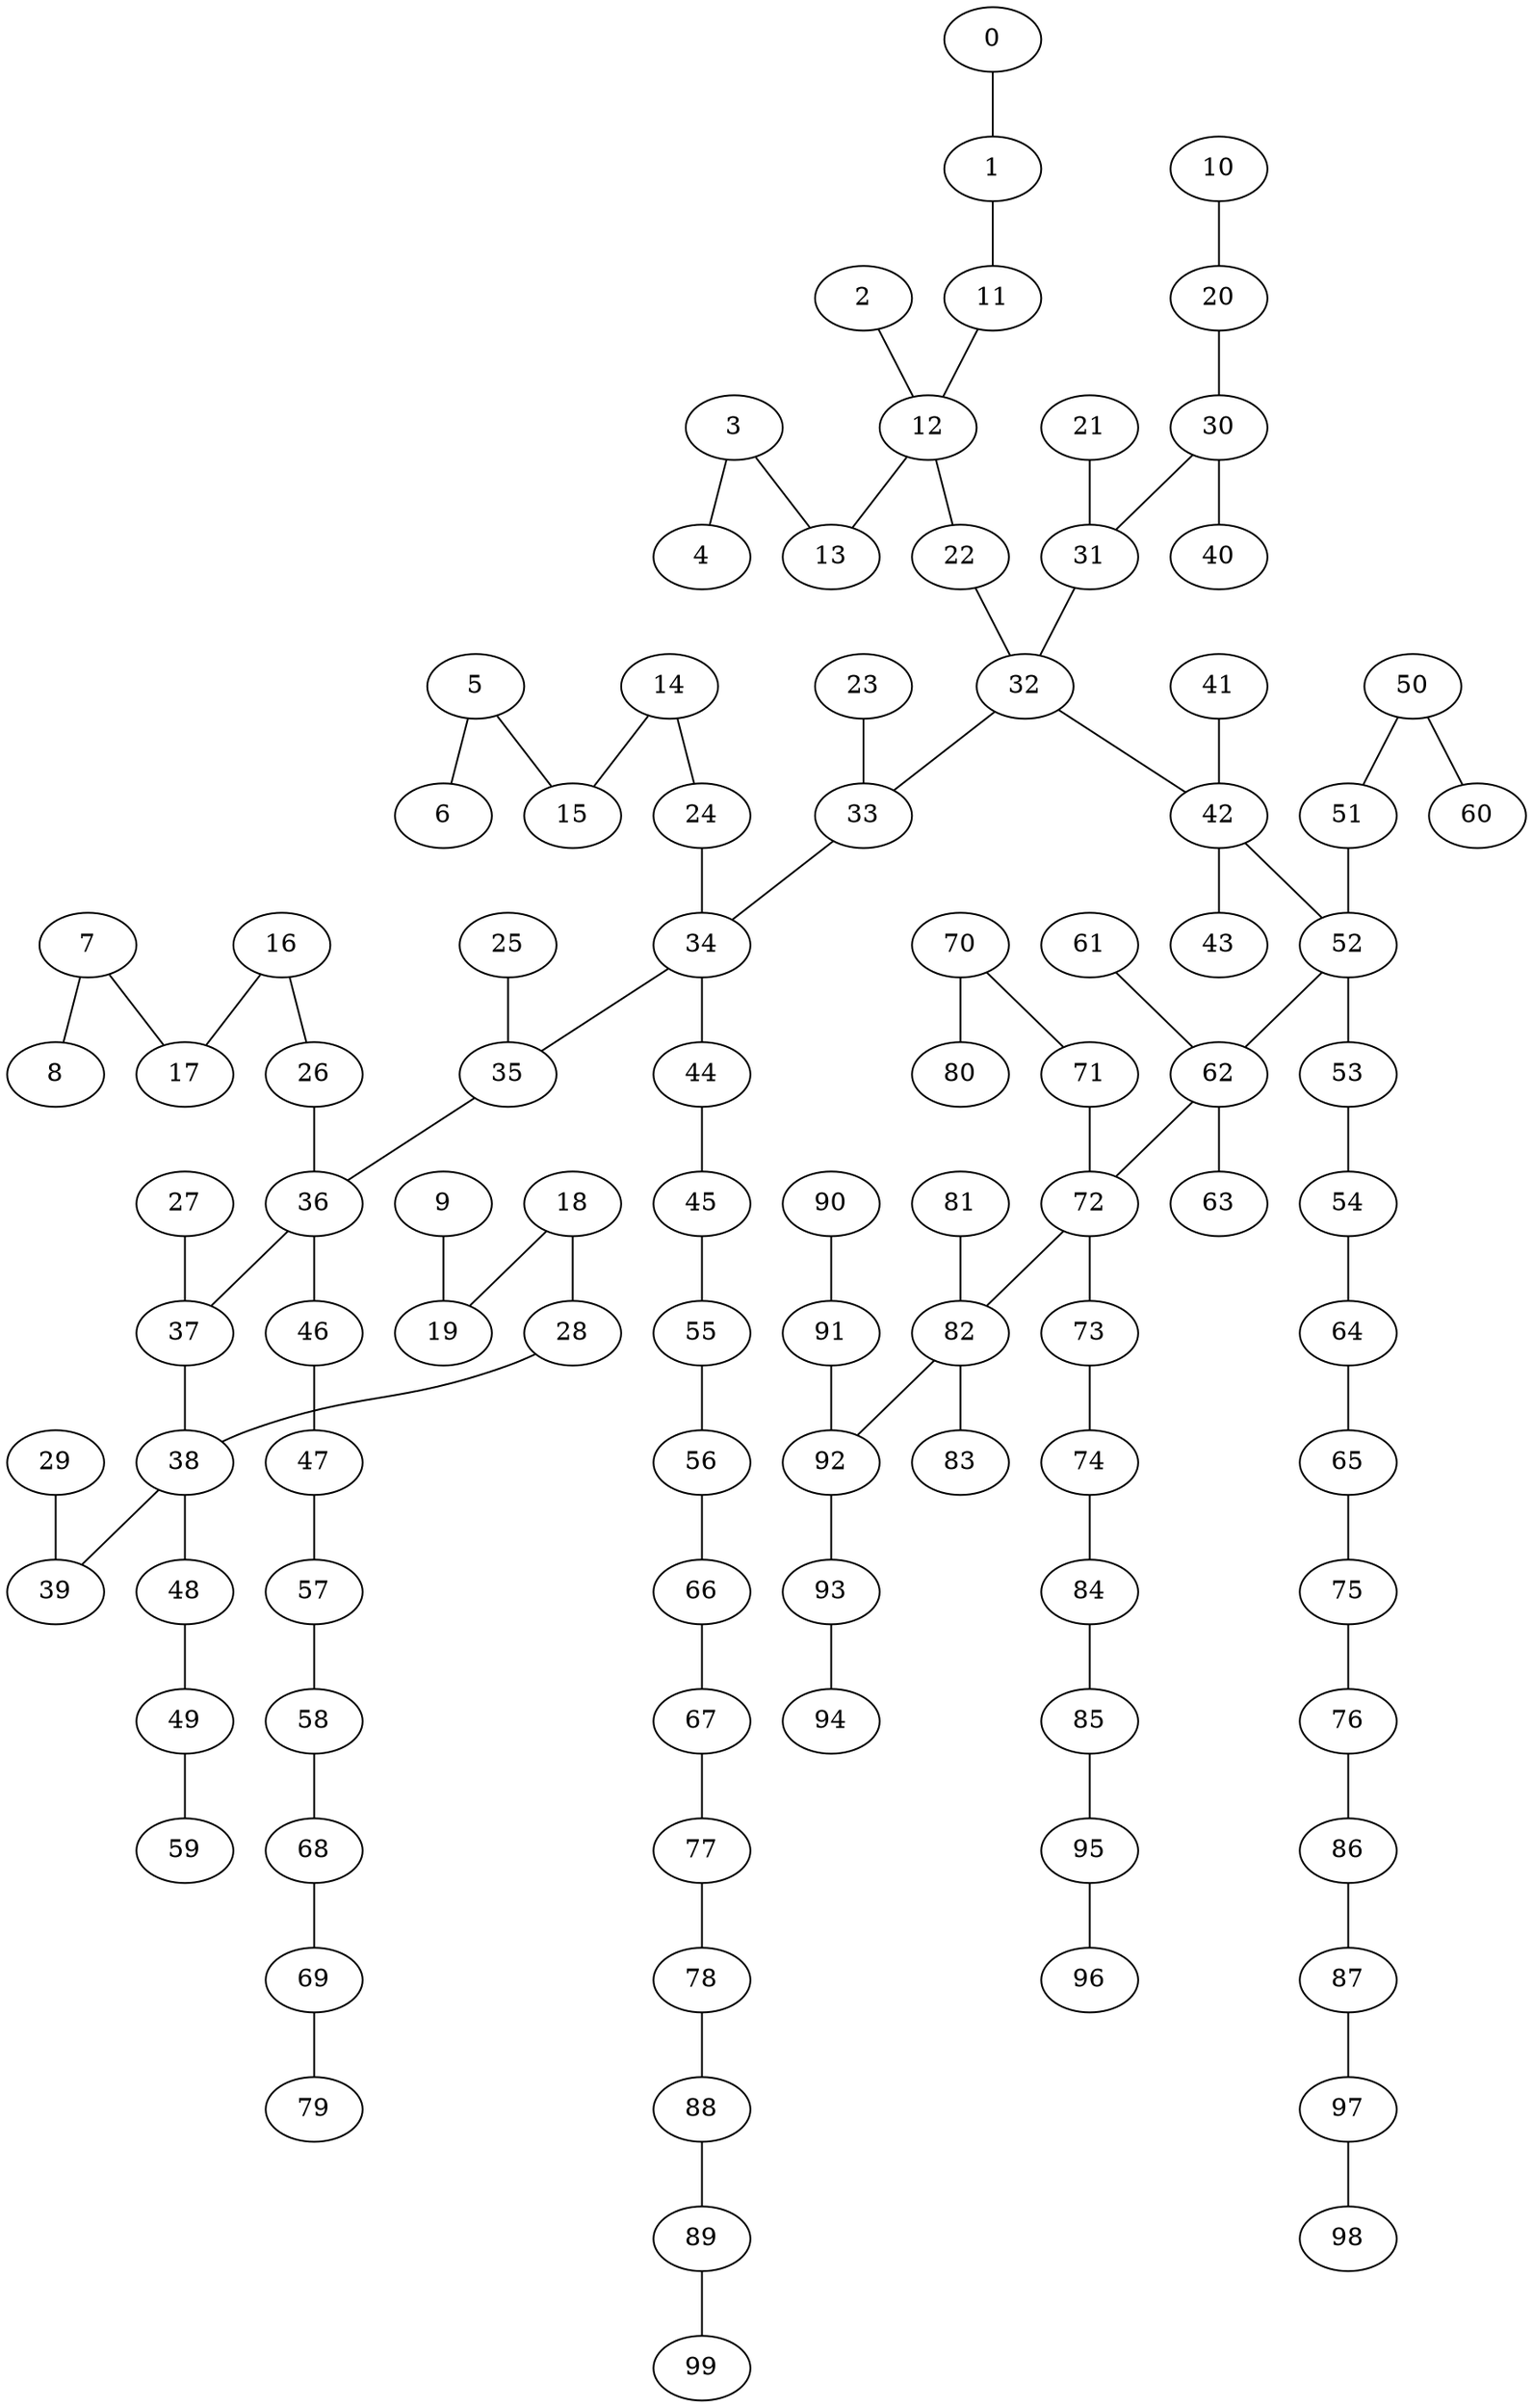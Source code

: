 graph Malla100_BFS {
32;
22;
31;
33;
42;
41;
43;
52;
23;
34;
21;
30;
12;
2;
11;
13;
20;
40;
24;
35;
44;
51;
53;
62;
61;
63;
72;
54;
50;
45;
25;
36;
14;
10;
3;
1;
0;
4;
15;
26;
37;
46;
55;
60;
64;
71;
73;
82;
81;
83;
92;
74;
70;
65;
56;
47;
27;
38;
16;
5;
6;
17;
28;
39;
48;
57;
66;
75;
80;
84;
91;
93;
94;
90;
85;
76;
67;
58;
49;
29;
18;
7;
8;
19;
59;
68;
77;
86;
95;
96;
87;
78;
69;
9;
79;
88;
97;
98;
89;
99;
22 -- 32;
31 -- 32;
32 -- 33;
32 -- 42;
41 -- 42;
42 -- 43;
42 -- 52;
23 -- 33;
33 -- 34;
21 -- 31;
30 -- 31;
12 -- 22;
2 -- 12;
11 -- 12;
12 -- 13;
20 -- 30;
30 -- 40;
24 -- 34;
34 -- 35;
34 -- 44;
51 -- 52;
52 -- 53;
52 -- 62;
61 -- 62;
62 -- 63;
62 -- 72;
53 -- 54;
50 -- 51;
44 -- 45;
25 -- 35;
35 -- 36;
14 -- 24;
10 -- 20;
3 -- 13;
1 -- 11;
0 -- 1;
3 -- 4;
14 -- 15;
26 -- 36;
36 -- 37;
36 -- 46;
45 -- 55;
50 -- 60;
54 -- 64;
71 -- 72;
72 -- 73;
72 -- 82;
81 -- 82;
82 -- 83;
82 -- 92;
73 -- 74;
70 -- 71;
64 -- 65;
55 -- 56;
46 -- 47;
27 -- 37;
37 -- 38;
16 -- 26;
5 -- 15;
5 -- 6;
16 -- 17;
28 -- 38;
38 -- 39;
38 -- 48;
47 -- 57;
56 -- 66;
65 -- 75;
70 -- 80;
74 -- 84;
91 -- 92;
92 -- 93;
93 -- 94;
90 -- 91;
84 -- 85;
75 -- 76;
66 -- 67;
57 -- 58;
48 -- 49;
29 -- 39;
18 -- 28;
7 -- 17;
7 -- 8;
18 -- 19;
49 -- 59;
58 -- 68;
67 -- 77;
76 -- 86;
85 -- 95;
95 -- 96;
86 -- 87;
77 -- 78;
68 -- 69;
9 -- 19;
69 -- 79;
78 -- 88;
87 -- 97;
97 -- 98;
88 -- 89;
89 -- 99;
}